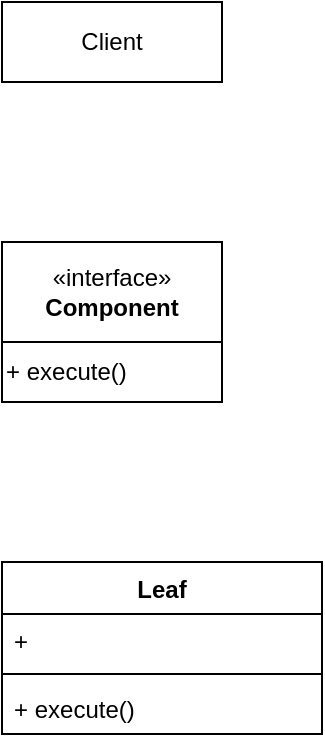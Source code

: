 <mxfile version="24.4.4" type="github">
  <diagram id="C5RBs43oDa-KdzZeNtuy" name="Page-1">
    <mxGraphModel dx="1434" dy="772" grid="1" gridSize="10" guides="1" tooltips="1" connect="1" arrows="1" fold="1" page="1" pageScale="1" pageWidth="827" pageHeight="1169" math="0" shadow="0">
      <root>
        <mxCell id="WIyWlLk6GJQsqaUBKTNV-0" />
        <mxCell id="WIyWlLk6GJQsqaUBKTNV-1" parent="WIyWlLk6GJQsqaUBKTNV-0" />
        <mxCell id="ugkiWy4A_dcpR8CHFcpf-0" value="Client" style="html=1;whiteSpace=wrap;" vertex="1" parent="WIyWlLk6GJQsqaUBKTNV-1">
          <mxGeometry x="200" y="80" width="110" height="40" as="geometry" />
        </mxCell>
        <mxCell id="ugkiWy4A_dcpR8CHFcpf-4" value="" style="group" vertex="1" connectable="0" parent="WIyWlLk6GJQsqaUBKTNV-1">
          <mxGeometry x="200" y="200" width="110" height="80" as="geometry" />
        </mxCell>
        <mxCell id="ugkiWy4A_dcpR8CHFcpf-1" value="«interface»&lt;br&gt;&lt;b&gt;Component&lt;/b&gt;" style="html=1;whiteSpace=wrap;" vertex="1" parent="ugkiWy4A_dcpR8CHFcpf-4">
          <mxGeometry width="110" height="50" as="geometry" />
        </mxCell>
        <mxCell id="ugkiWy4A_dcpR8CHFcpf-3" value="+ execute()" style="html=1;whiteSpace=wrap;align=left;" vertex="1" parent="ugkiWy4A_dcpR8CHFcpf-4">
          <mxGeometry y="50" width="110" height="30" as="geometry" />
        </mxCell>
        <mxCell id="ugkiWy4A_dcpR8CHFcpf-5" value="Leaf" style="swimlane;fontStyle=1;align=center;verticalAlign=top;childLayout=stackLayout;horizontal=1;startSize=26;horizontalStack=0;resizeParent=1;resizeParentMax=0;resizeLast=0;collapsible=1;marginBottom=0;whiteSpace=wrap;html=1;" vertex="1" parent="WIyWlLk6GJQsqaUBKTNV-1">
          <mxGeometry x="200" y="360" width="160" height="86" as="geometry" />
        </mxCell>
        <mxCell id="ugkiWy4A_dcpR8CHFcpf-6" value="+" style="text;strokeColor=none;fillColor=none;align=left;verticalAlign=top;spacingLeft=4;spacingRight=4;overflow=hidden;rotatable=0;points=[[0,0.5],[1,0.5]];portConstraint=eastwest;whiteSpace=wrap;html=1;" vertex="1" parent="ugkiWy4A_dcpR8CHFcpf-5">
          <mxGeometry y="26" width="160" height="26" as="geometry" />
        </mxCell>
        <mxCell id="ugkiWy4A_dcpR8CHFcpf-7" value="" style="line;strokeWidth=1;fillColor=none;align=left;verticalAlign=middle;spacingTop=-1;spacingLeft=3;spacingRight=3;rotatable=0;labelPosition=right;points=[];portConstraint=eastwest;strokeColor=inherit;" vertex="1" parent="ugkiWy4A_dcpR8CHFcpf-5">
          <mxGeometry y="52" width="160" height="8" as="geometry" />
        </mxCell>
        <mxCell id="ugkiWy4A_dcpR8CHFcpf-8" value="+ execute()" style="text;strokeColor=none;fillColor=none;align=left;verticalAlign=top;spacingLeft=4;spacingRight=4;overflow=hidden;rotatable=0;points=[[0,0.5],[1,0.5]];portConstraint=eastwest;whiteSpace=wrap;html=1;" vertex="1" parent="ugkiWy4A_dcpR8CHFcpf-5">
          <mxGeometry y="60" width="160" height="26" as="geometry" />
        </mxCell>
      </root>
    </mxGraphModel>
  </diagram>
</mxfile>
